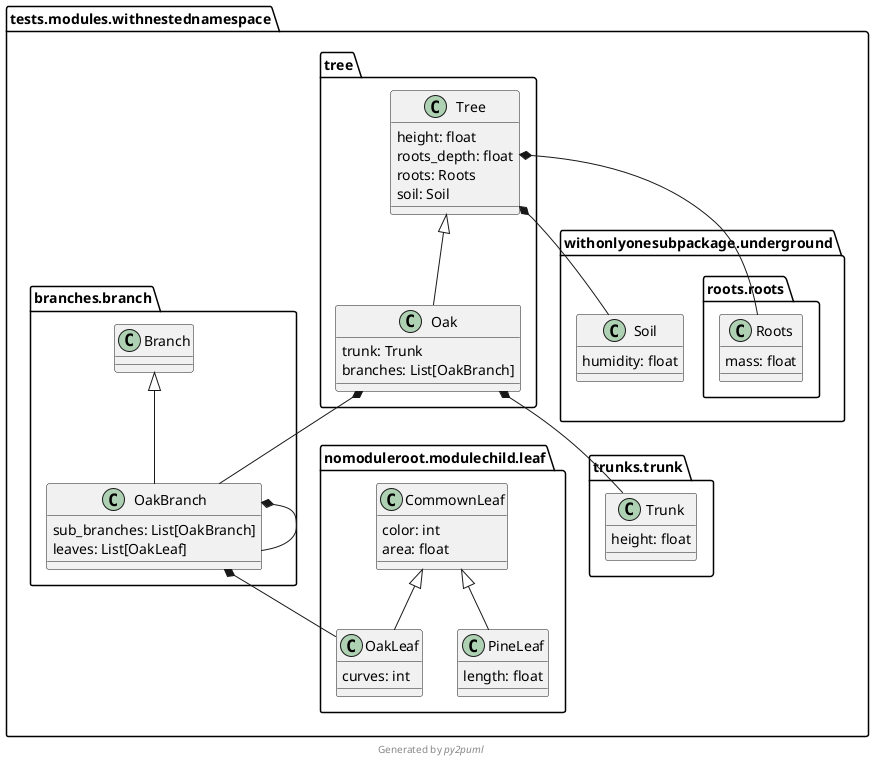@startuml tests.modules.withnestednamespace
!pragma useIntermediatePackages false

class tests.modules.withnestednamespace.nomoduleroot.modulechild.leaf.CommownLeaf {
  color: int
  area: float
}
class tests.modules.withnestednamespace.nomoduleroot.modulechild.leaf.OakLeaf {
  curves: int
}
class tests.modules.withnestednamespace.nomoduleroot.modulechild.leaf.PineLeaf {
  length: float
}
class tests.modules.withnestednamespace.tree.Oak {
  trunk: Trunk
  branches: List[OakBranch]
}
class tests.modules.withnestednamespace.branches.branch.OakBranch {
  sub_branches: List[OakBranch]
  leaves: List[OakLeaf]
}
class tests.modules.withnestednamespace.withonlyonesubpackage.underground.roots.roots.Roots {
  mass: float
}
class tests.modules.withnestednamespace.withonlyonesubpackage.underground.Soil {
  humidity: float
}
class tests.modules.withnestednamespace.tree.Tree {
  height: float
  roots_depth: float
  roots: Roots
  soil: Soil
}
class tests.modules.withnestednamespace.trunks.trunk.Trunk {
  height: float
}
tests.modules.withnestednamespace.nomoduleroot.modulechild.leaf.CommownLeaf <|-- tests.modules.withnestednamespace.nomoduleroot.modulechild.leaf.OakLeaf
tests.modules.withnestednamespace.nomoduleroot.modulechild.leaf.CommownLeaf <|-- tests.modules.withnestednamespace.nomoduleroot.modulechild.leaf.PineLeaf
tests.modules.withnestednamespace.tree.Oak *-- tests.modules.withnestednamespace.trunks.trunk.Trunk
tests.modules.withnestednamespace.tree.Oak *-- tests.modules.withnestednamespace.branches.branch.OakBranch
tests.modules.withnestednamespace.tree.Tree <|-- tests.modules.withnestednamespace.tree.Oak
tests.modules.withnestednamespace.branches.branch.OakBranch *-- tests.modules.withnestednamespace.branches.branch.OakBranch
tests.modules.withnestednamespace.branches.branch.OakBranch *-- tests.modules.withnestednamespace.nomoduleroot.modulechild.leaf.OakLeaf
tests.modules.withnestednamespace.branches.branch.Branch <|-- tests.modules.withnestednamespace.branches.branch.OakBranch
tests.modules.withnestednamespace.tree.Tree *-- tests.modules.withnestednamespace.withonlyonesubpackage.underground.roots.roots.Roots
tests.modules.withnestednamespace.tree.Tree *-- tests.modules.withnestednamespace.withonlyonesubpackage.underground.Soil
footer Generated by //py2puml//
@enduml
